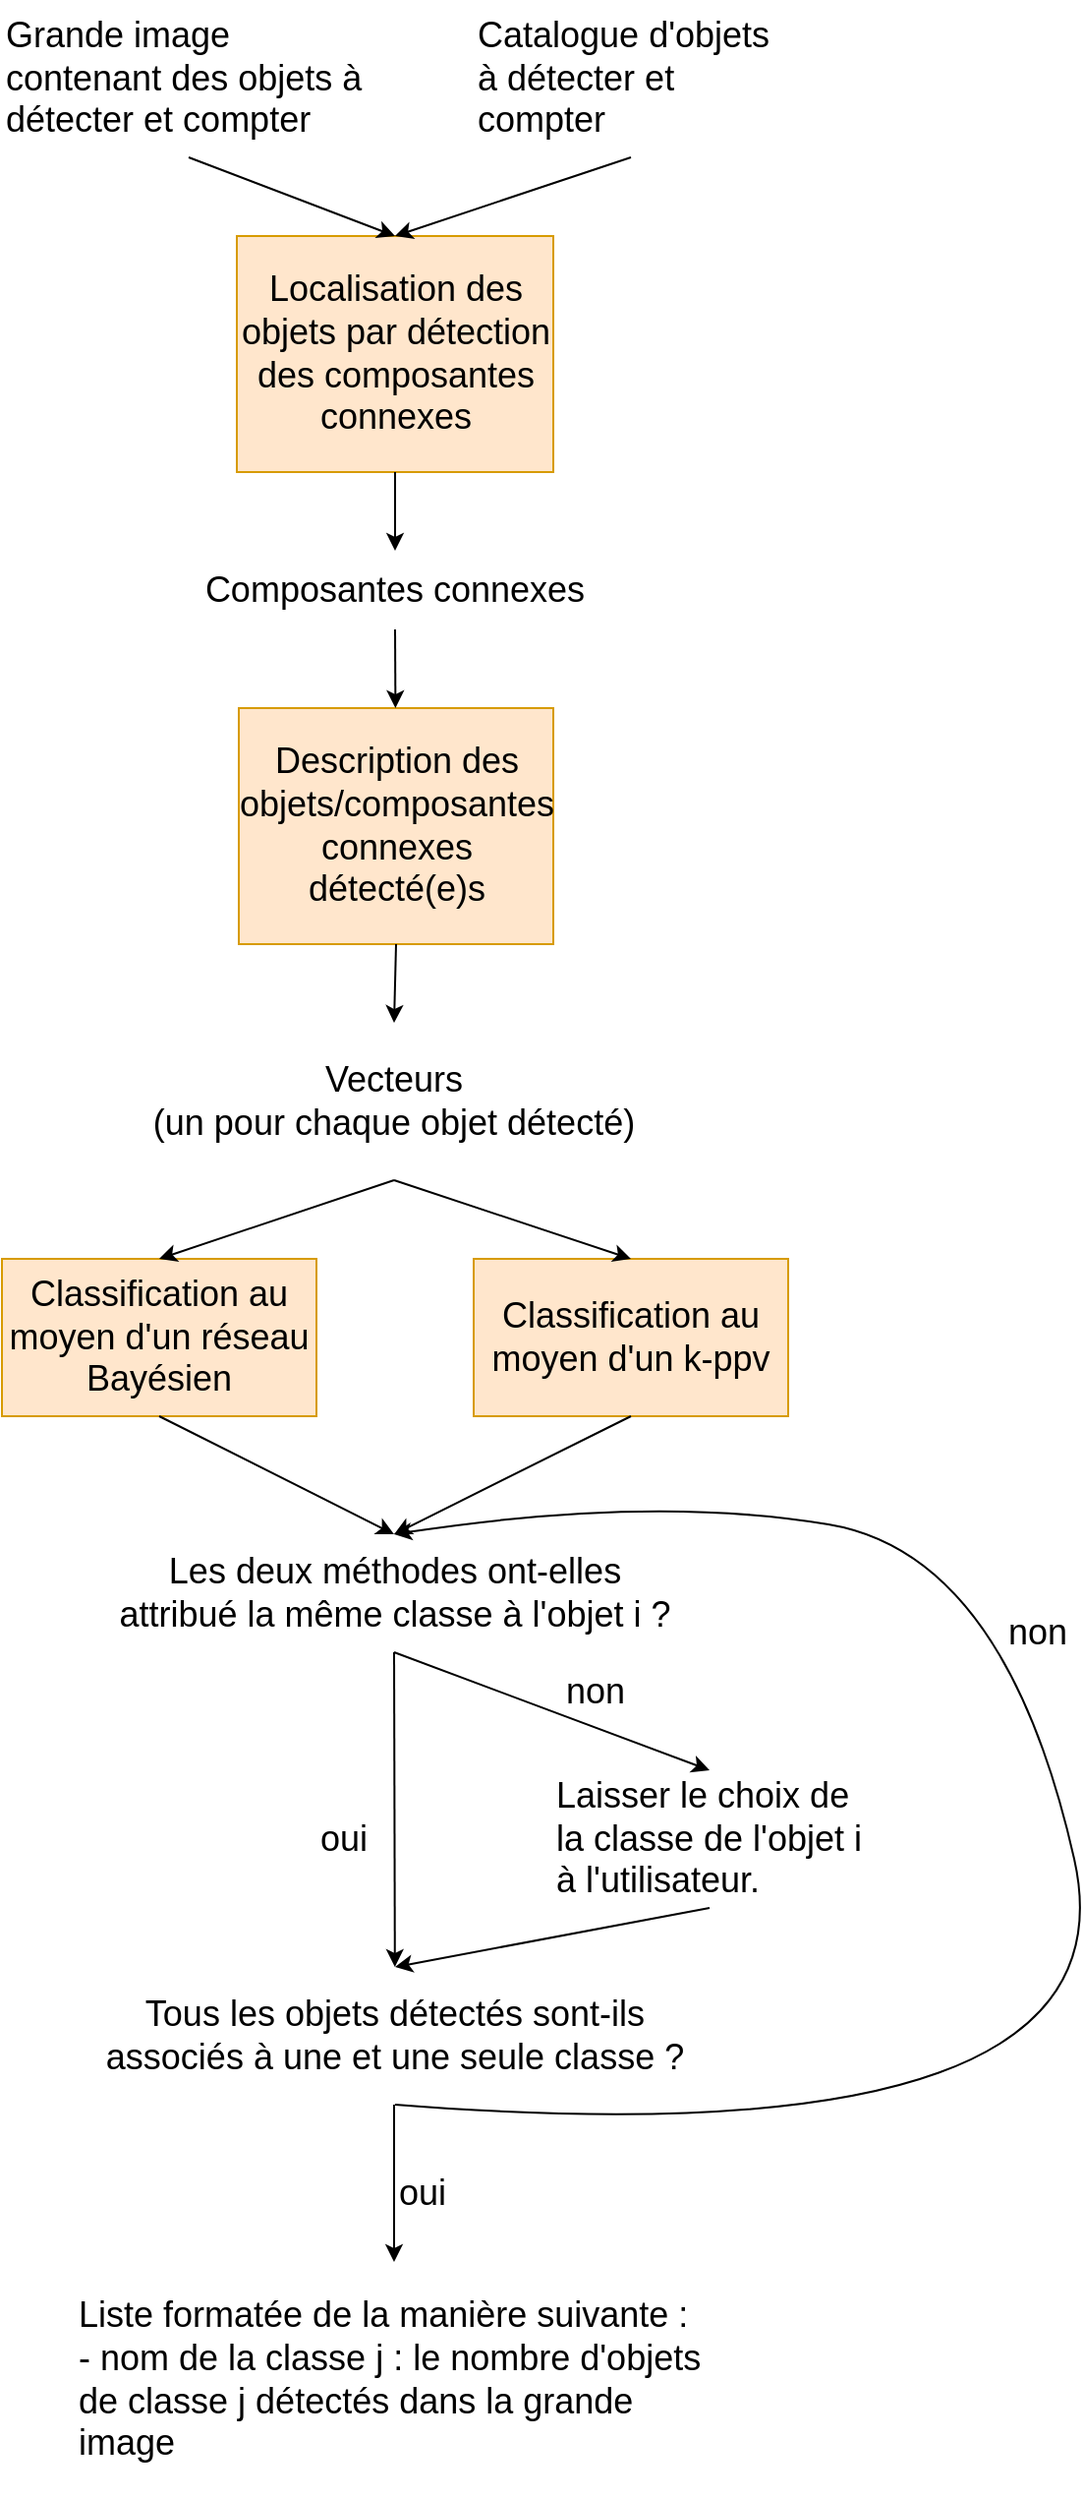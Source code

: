 <mxfile version="21.7.5" type="device">
  <diagram name="Page-1" id="UiMXJsPIhDtZ11NpVhrF">
    <mxGraphModel dx="1036" dy="1775" grid="1" gridSize="10" guides="1" tooltips="1" connect="1" arrows="1" fold="1" page="1" pageScale="1" pageWidth="827" pageHeight="1169" math="0" shadow="0">
      <root>
        <mxCell id="0" />
        <mxCell id="1" parent="0" />
        <mxCell id="386_-3L5awMgX5GtoFln-2" value="&lt;font style=&quot;font-size: 18px;&quot;&gt;Localisation des objets par détection des composantes connexes&lt;/font&gt;" style="rounded=0;whiteSpace=wrap;html=1;fillColor=#ffe6cc;strokeColor=#d79b00;" parent="1" vertex="1">
          <mxGeometry x="279.5" y="-400" width="161" height="120" as="geometry" />
        </mxCell>
        <mxCell id="386_-3L5awMgX5GtoFln-3" value="&lt;span style=&quot;font-size: 18px;&quot;&gt;Grande image contenant des objets à détecter et compter&lt;/span&gt;" style="text;html=1;strokeColor=none;fillColor=none;align=left;verticalAlign=middle;whiteSpace=wrap;rounded=0;" parent="1" vertex="1">
          <mxGeometry x="160" y="-520" width="190" height="80" as="geometry" />
        </mxCell>
        <mxCell id="386_-3L5awMgX5GtoFln-4" value="&lt;span style=&quot;font-size: 18px;&quot;&gt;Catalogue d&#39;objets à détecter et compter&lt;/span&gt;" style="text;html=1;strokeColor=none;fillColor=none;align=left;verticalAlign=middle;whiteSpace=wrap;rounded=0;" parent="1" vertex="1">
          <mxGeometry x="400" y="-520" width="160" height="80" as="geometry" />
        </mxCell>
        <mxCell id="386_-3L5awMgX5GtoFln-6" value="&lt;font style=&quot;font-size: 18px;&quot;&gt;Classification au moyen d&#39;un réseau Bayésien&lt;/font&gt;" style="rounded=0;whiteSpace=wrap;html=1;fillColor=#ffe6cc;strokeColor=#d79b00;" parent="1" vertex="1">
          <mxGeometry x="160" y="120" width="160" height="80" as="geometry" />
        </mxCell>
        <mxCell id="386_-3L5awMgX5GtoFln-7" value="&lt;font style=&quot;font-size: 18px;&quot;&gt;Classification au moyen d&#39;un k-ppv&lt;/font&gt;" style="rounded=0;whiteSpace=wrap;html=1;fillColor=#ffe6cc;strokeColor=#d79b00;" parent="1" vertex="1">
          <mxGeometry x="400" y="120" width="160" height="80" as="geometry" />
        </mxCell>
        <mxCell id="386_-3L5awMgX5GtoFln-8" value="" style="endArrow=classic;html=1;rounded=0;exitX=0.5;exitY=1;exitDx=0;exitDy=0;entryX=0.5;entryY=0;entryDx=0;entryDy=0;" parent="1" source="386_-3L5awMgX5GtoFln-4" target="386_-3L5awMgX5GtoFln-2" edge="1">
          <mxGeometry width="50" height="50" relative="1" as="geometry">
            <mxPoint x="395" y="46" as="sourcePoint" />
            <mxPoint x="284" y="-94" as="targetPoint" />
          </mxGeometry>
        </mxCell>
        <mxCell id="386_-3L5awMgX5GtoFln-9" value="" style="endArrow=classic;html=1;rounded=0;exitX=0.5;exitY=1;exitDx=0;exitDy=0;entryX=0.5;entryY=0;entryDx=0;entryDy=0;" parent="1" source="386_-3L5awMgX5GtoFln-3" target="386_-3L5awMgX5GtoFln-2" edge="1">
          <mxGeometry width="50" height="50" relative="1" as="geometry">
            <mxPoint x="395" y="46" as="sourcePoint" />
            <mxPoint x="445" y="-4" as="targetPoint" />
          </mxGeometry>
        </mxCell>
        <mxCell id="386_-3L5awMgX5GtoFln-10" value="" style="endArrow=classic;html=1;rounded=0;exitX=0.5;exitY=1;exitDx=0;exitDy=0;entryX=0.5;entryY=0;entryDx=0;entryDy=0;" parent="1" source="386_-3L5awMgX5GtoFln-2" target="duyzHBdhFGvxHI4F8nOn-2" edge="1">
          <mxGeometry width="50" height="50" relative="1" as="geometry">
            <mxPoint x="495" y="46" as="sourcePoint" />
            <mxPoint x="610" y="-324" as="targetPoint" />
          </mxGeometry>
        </mxCell>
        <mxCell id="386_-3L5awMgX5GtoFln-11" value="&lt;span style=&quot;font-size: 18px;&quot;&gt;Vecteurs&lt;br&gt;(un pour chaque objet détecté)&lt;/span&gt;" style="text;html=1;strokeColor=none;fillColor=none;align=center;verticalAlign=middle;whiteSpace=wrap;rounded=0;" parent="1" vertex="1">
          <mxGeometry x="234" width="251" height="80" as="geometry" />
        </mxCell>
        <mxCell id="386_-3L5awMgX5GtoFln-13" value="" style="endArrow=classic;html=1;rounded=0;exitX=0.5;exitY=1;exitDx=0;exitDy=0;entryX=0.5;entryY=0;entryDx=0;entryDy=0;" parent="1" source="386_-3L5awMgX5GtoFln-11" edge="1" target="386_-3L5awMgX5GtoFln-6">
          <mxGeometry width="50" height="50" relative="1" as="geometry">
            <mxPoint x="490" y="190" as="sourcePoint" />
            <mxPoint x="240" y="80" as="targetPoint" />
          </mxGeometry>
        </mxCell>
        <mxCell id="386_-3L5awMgX5GtoFln-14" value="" style="endArrow=classic;html=1;rounded=0;exitX=0.5;exitY=1;exitDx=0;exitDy=0;entryX=0.5;entryY=0;entryDx=0;entryDy=0;" parent="1" source="386_-3L5awMgX5GtoFln-11" target="386_-3L5awMgX5GtoFln-7" edge="1">
          <mxGeometry width="50" height="50" relative="1" as="geometry">
            <mxPoint x="490" y="190" as="sourcePoint" />
            <mxPoint x="540" y="140" as="targetPoint" />
          </mxGeometry>
        </mxCell>
        <mxCell id="386_-3L5awMgX5GtoFln-15" value="" style="endArrow=classic;html=1;rounded=0;exitX=0.5;exitY=1;exitDx=0;exitDy=0;entryX=0.5;entryY=0;entryDx=0;entryDy=0;" parent="1" source="386_-3L5awMgX5GtoFln-6" target="386_-3L5awMgX5GtoFln-16" edge="1">
          <mxGeometry width="50" height="50" relative="1" as="geometry">
            <mxPoint x="790" y="370" as="sourcePoint" />
            <mxPoint x="840" y="320" as="targetPoint" />
          </mxGeometry>
        </mxCell>
        <mxCell id="386_-3L5awMgX5GtoFln-16" value="&lt;span style=&quot;font-size: 18px;&quot;&gt;Les deux méthodes ont-elles attribué la même classe à l&#39;objet i ?&lt;/span&gt;" style="text;html=1;strokeColor=none;fillColor=none;align=center;verticalAlign=middle;whiteSpace=wrap;rounded=0;" parent="1" vertex="1">
          <mxGeometry x="214.5" y="260" width="290" height="60" as="geometry" />
        </mxCell>
        <mxCell id="386_-3L5awMgX5GtoFln-17" value="" style="endArrow=classic;html=1;rounded=0;exitX=0.5;exitY=1;exitDx=0;exitDy=0;entryX=0.5;entryY=0;entryDx=0;entryDy=0;" parent="1" source="386_-3L5awMgX5GtoFln-7" target="386_-3L5awMgX5GtoFln-16" edge="1">
          <mxGeometry width="50" height="50" relative="1" as="geometry">
            <mxPoint x="400" y="250" as="sourcePoint" />
            <mxPoint x="450" y="200" as="targetPoint" />
          </mxGeometry>
        </mxCell>
        <mxCell id="386_-3L5awMgX5GtoFln-18" value="" style="endArrow=classic;html=1;rounded=0;exitX=0.5;exitY=1;exitDx=0;exitDy=0;entryX=0.5;entryY=0;entryDx=0;entryDy=0;" parent="1" source="386_-3L5awMgX5GtoFln-16" target="386_-3L5awMgX5GtoFln-21" edge="1">
          <mxGeometry width="50" height="50" relative="1" as="geometry">
            <mxPoint x="400" y="450" as="sourcePoint" />
            <mxPoint x="520" y="440" as="targetPoint" />
          </mxGeometry>
        </mxCell>
        <mxCell id="386_-3L5awMgX5GtoFln-19" value="&lt;span style=&quot;font-size: 18px;&quot;&gt;oui&lt;/span&gt;" style="text;html=1;strokeColor=none;fillColor=none;align=left;verticalAlign=middle;whiteSpace=wrap;rounded=0;" parent="1" vertex="1">
          <mxGeometry x="320" y="400" width="30" height="30" as="geometry" />
        </mxCell>
        <mxCell id="386_-3L5awMgX5GtoFln-20" value="&lt;span style=&quot;font-size: 18px;&quot;&gt;non&lt;/span&gt;" style="text;html=1;strokeColor=none;fillColor=none;align=left;verticalAlign=middle;whiteSpace=wrap;rounded=0;" parent="1" vertex="1">
          <mxGeometry x="444.5" y="320" width="30" height="40" as="geometry" />
        </mxCell>
        <mxCell id="386_-3L5awMgX5GtoFln-21" value="&lt;span style=&quot;font-size: 18px;&quot;&gt;Laisser le choix de la classe de l&#39;objet i à l&#39;utilisateur.&lt;/span&gt;" style="text;html=1;strokeColor=none;fillColor=none;align=left;verticalAlign=middle;whiteSpace=wrap;rounded=0;" parent="1" vertex="1">
          <mxGeometry x="440" y="380" width="160" height="70" as="geometry" />
        </mxCell>
        <mxCell id="386_-3L5awMgX5GtoFln-22" value="" style="endArrow=classic;html=1;rounded=0;exitX=0.5;exitY=1;exitDx=0;exitDy=0;" parent="1" source="386_-3L5awMgX5GtoFln-16" target="386_-3L5awMgX5GtoFln-29" edge="1">
          <mxGeometry width="50" height="50" relative="1" as="geometry">
            <mxPoint x="400" y="450" as="sourcePoint" />
            <mxPoint x="360" y="520" as="targetPoint" />
          </mxGeometry>
        </mxCell>
        <mxCell id="386_-3L5awMgX5GtoFln-23" value="" style="endArrow=classic;html=1;rounded=0;exitX=0.5;exitY=1;exitDx=0;exitDy=0;entryX=0.5;entryY=0;entryDx=0;entryDy=0;" parent="1" source="386_-3L5awMgX5GtoFln-21" target="386_-3L5awMgX5GtoFln-29" edge="1">
          <mxGeometry width="50" height="50" relative="1" as="geometry">
            <mxPoint x="400" y="450" as="sourcePoint" />
            <mxPoint x="360" y="520" as="targetPoint" />
          </mxGeometry>
        </mxCell>
        <mxCell id="386_-3L5awMgX5GtoFln-24" value="&lt;span style=&quot;font-size: 18px;&quot;&gt;Liste formatée de la manière suivante :&lt;br&gt;- nom de la classe j : le nombre d&#39;objets de classe j détectés dans la grande image&lt;br&gt;&lt;/span&gt;" style="text;html=1;strokeColor=none;fillColor=none;align=left;verticalAlign=middle;whiteSpace=wrap;rounded=0;" parent="1" vertex="1">
          <mxGeometry x="196.75" y="630" width="325.5" height="120" as="geometry" />
        </mxCell>
        <mxCell id="386_-3L5awMgX5GtoFln-26" value="" style="curved=1;endArrow=classic;html=1;rounded=0;entryX=0.5;entryY=0;entryDx=0;entryDy=0;" parent="1" target="386_-3L5awMgX5GtoFln-16" edge="1">
          <mxGeometry width="50" height="50" relative="1" as="geometry">
            <mxPoint x="360" y="550" as="sourcePoint" />
            <mxPoint x="360" y="260" as="targetPoint" />
            <Array as="points">
              <mxPoint x="740.5" y="580" />
              <mxPoint x="670.5" y="270" />
              <mxPoint x="490.5" y="240" />
            </Array>
          </mxGeometry>
        </mxCell>
        <mxCell id="386_-3L5awMgX5GtoFln-29" value="&lt;font style=&quot;font-size: 18px;&quot;&gt;Tous les objets détectés sont-ils associés à une et une seule classe ?&lt;/font&gt;" style="text;html=1;strokeColor=none;fillColor=none;align=center;verticalAlign=middle;whiteSpace=wrap;rounded=0;" parent="1" vertex="1">
          <mxGeometry x="200" y="480" width="320" height="70" as="geometry" />
        </mxCell>
        <mxCell id="386_-3L5awMgX5GtoFln-30" value="&lt;span style=&quot;font-size: 18px;&quot;&gt;non&lt;/span&gt;" style="text;html=1;strokeColor=none;fillColor=none;align=left;verticalAlign=middle;whiteSpace=wrap;rounded=0;" parent="1" vertex="1">
          <mxGeometry x="670" y="290" width="30" height="40" as="geometry" />
        </mxCell>
        <mxCell id="386_-3L5awMgX5GtoFln-31" value="" style="endArrow=classic;html=1;rounded=0;exitX=0.5;exitY=1;exitDx=0;exitDy=0;entryX=0.5;entryY=0;entryDx=0;entryDy=0;" parent="1" target="386_-3L5awMgX5GtoFln-24" edge="1">
          <mxGeometry width="50" height="50" relative="1" as="geometry">
            <mxPoint x="359.5" y="550" as="sourcePoint" />
            <mxPoint x="360" y="630" as="targetPoint" />
          </mxGeometry>
        </mxCell>
        <mxCell id="386_-3L5awMgX5GtoFln-32" value="&lt;span style=&quot;font-size: 18px;&quot;&gt;oui&lt;/span&gt;" style="text;html=1;strokeColor=none;fillColor=none;align=left;verticalAlign=middle;whiteSpace=wrap;rounded=0;" parent="1" vertex="1">
          <mxGeometry x="360" y="580" width="30" height="30" as="geometry" />
        </mxCell>
        <mxCell id="duyzHBdhFGvxHI4F8nOn-1" value="&lt;span style=&quot;font-size: 18px;&quot;&gt;Description des objets/composantes connexes détecté(e)s&lt;br&gt;&lt;/span&gt;" style="rounded=0;whiteSpace=wrap;html=1;fillColor=#ffe6cc;strokeColor=#d79b00;" vertex="1" parent="1">
          <mxGeometry x="280.5" y="-160" width="160" height="120" as="geometry" />
        </mxCell>
        <mxCell id="duyzHBdhFGvxHI4F8nOn-2" value="&lt;span style=&quot;font-size: 18px;&quot;&gt;Composantes connexes&lt;/span&gt;" style="text;html=1;strokeColor=none;fillColor=none;align=center;verticalAlign=middle;whiteSpace=wrap;rounded=0;" vertex="1" parent="1">
          <mxGeometry x="260" y="-240" width="200" height="40" as="geometry" />
        </mxCell>
        <mxCell id="duyzHBdhFGvxHI4F8nOn-3" value="" style="endArrow=classic;html=1;rounded=0;exitX=0.5;exitY=1;exitDx=0;exitDy=0;" edge="1" parent="1" source="duyzHBdhFGvxHI4F8nOn-2" target="duyzHBdhFGvxHI4F8nOn-1">
          <mxGeometry width="50" height="50" relative="1" as="geometry">
            <mxPoint x="310" y="-180" as="sourcePoint" />
            <mxPoint x="359" y="-160" as="targetPoint" />
          </mxGeometry>
        </mxCell>
        <mxCell id="duyzHBdhFGvxHI4F8nOn-4" value="" style="endArrow=classic;html=1;rounded=0;exitX=0.5;exitY=1;exitDx=0;exitDy=0;entryX=0.5;entryY=0;entryDx=0;entryDy=0;" edge="1" parent="1" source="duyzHBdhFGvxHI4F8nOn-1" target="386_-3L5awMgX5GtoFln-11">
          <mxGeometry width="50" height="50" relative="1" as="geometry">
            <mxPoint x="600" y="-230" as="sourcePoint" />
            <mxPoint x="650" y="-280" as="targetPoint" />
          </mxGeometry>
        </mxCell>
      </root>
    </mxGraphModel>
  </diagram>
</mxfile>
